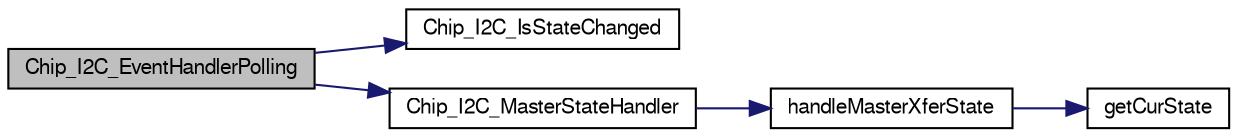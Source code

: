 digraph "Chip_I2C_EventHandlerPolling"
{
  edge [fontname="FreeSans",fontsize="10",labelfontname="FreeSans",labelfontsize="10"];
  node [fontname="FreeSans",fontsize="10",shape=record];
  rankdir="LR";
  Node1 [label="Chip_I2C_EventHandlerPolling",height=0.2,width=0.4,color="black", fillcolor="grey75", style="filled", fontcolor="black"];
  Node1 -> Node2 [color="midnightblue",fontsize="10",style="solid"];
  Node2 [label="Chip_I2C_IsStateChanged",height=0.2,width=0.4,color="black", fillcolor="white", style="filled",URL="$group__I2C__17XX__40XX.html#ga4240d03d5dda43ddc8afd527b3172318",tooltip="I2C peripheral state change checking. "];
  Node1 -> Node3 [color="midnightblue",fontsize="10",style="solid"];
  Node3 [label="Chip_I2C_MasterStateHandler",height=0.2,width=0.4,color="black", fillcolor="white", style="filled",URL="$group__I2C__17XX__40XX.html#ga179362e42a3de931ff7f57ca698254fa",tooltip="I2C Master transfer state change handler. "];
  Node3 -> Node4 [color="midnightblue",fontsize="10",style="solid"];
  Node4 [label="handleMasterXferState",height=0.2,width=0.4,color="black", fillcolor="white", style="filled",URL="$i2c__17xx__40xx_8c.html#a27f3909b10ee0d79e0e35c4b6aff56f3"];
  Node4 -> Node5 [color="midnightblue",fontsize="10",style="solid"];
  Node5 [label="getCurState",height=0.2,width=0.4,color="black", fillcolor="white", style="filled",URL="$i2c__17xx__40xx_8c.html#acecb6f0eb209426fd06808350763e595"];
}
